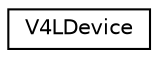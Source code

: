 digraph "Graphical Class Hierarchy"
{
  edge [fontname="Helvetica",fontsize="10",labelfontname="Helvetica",labelfontsize="10"];
  node [fontname="Helvetica",fontsize="10",shape=record];
  rankdir="LR";
  Node0 [label="V4LDevice",height=0.2,width=0.4,color="black", fillcolor="white", style="filled",URL="$classV4LDevice.html"];
}
